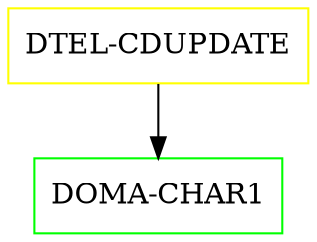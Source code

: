 digraph G {
  "DTEL-CDUPDATE" [shape=box,color=yellow];
  "DOMA-CHAR1" [shape=box,color=green,URL="./DOMA_CHAR1.html"];
  "DTEL-CDUPDATE" -> "DOMA-CHAR1";
}
